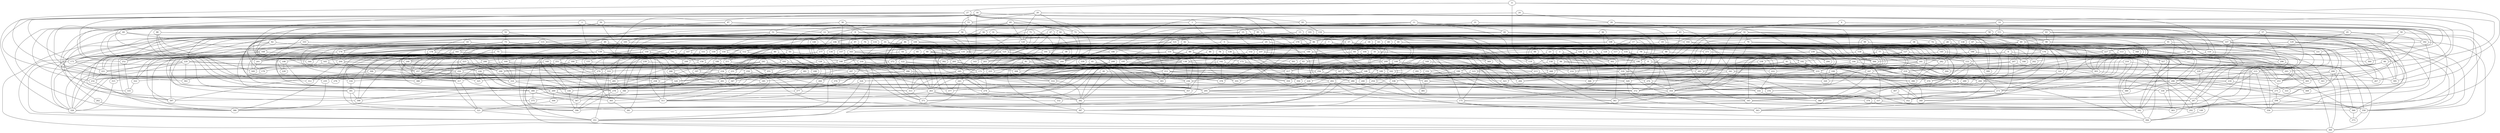 
graph graphname {
    0 -- 27
0 -- 328
0 -- 66
0 -- 395
0 -- 119
1 -- 392
1 -- 105
1 -- 361
1 -- 237
1 -- 95
2 -- 344
2 -- 288
2 -- 12
3 -- 8
3 -- 368
3 -- 318
3 -- 173
3 -- 278
4 -- 356
4 -- 323
4 -- 372
4 -- 45
5 -- 280
5 -- 90
6 -- 384
6 -- 305
6 -- 148
6 -- 166
6 -- 289
7 -- 209
7 -- 131
7 -- 390
7 -- 319
8 -- 229
8 -- 328
8 -- 336
8 -- 371
8 -- 215
8 -- 219
9 -- 97
9 -- 358
9 -- 236
9 -- 173
9 -- 178
9 -- 148
9 -- 221
10 -- 168
10 -- 201
10 -- 286
10 -- 320
11 -- 12
11 -- 203
11 -- 44
11 -- 399
11 -- 176
11 -- 212
11 -- 119
11 -- 308
12 -- 102
12 -- 135
12 -- 360
12 -- 140
13 -- 166
13 -- 391
13 -- 233
13 -- 74
13 -- 369
13 -- 245
13 -- 154
14 -- 253
14 -- 364
14 -- 237
14 -- 118
14 -- 111
15 -- 260
15 -- 236
15 -- 173
15 -- 303
15 -- 240
15 -- 378
15 -- 60
16 -- 96
16 -- 388
16 -- 392
16 -- 173
16 -- 56
16 -- 93
17 -- 264
17 -- 79
17 -- 112
17 -- 342
17 -- 23
17 -- 318
18 -- 290
18 -- 165
18 -- 300
18 -- 397
18 -- 143
18 -- 48
18 -- 207
18 -- 348
19 -- 376
19 -- 48
19 -- 278
20 -- 72
20 -- 252
20 -- 330
20 -- 267
20 -- 303
20 -- 53
20 -- 120
20 -- 156
21 -- 48
21 -- 299
21 -- 244
21 -- 45
22 -- 256
22 -- 339
22 -- 181
22 -- 270
23 -- 196
23 -- 265
23 -- 301
23 -- 368
23 -- 250
24 -- 244
24 -- 29
25 -- 357
25 -- 135
25 -- 114
25 -- 54
25 -- 282
25 -- 188
25 -- 127
26 -- 370
26 -- 314
26 -- 382
27 -- 195
27 -- 198
27 -- 326
27 -- 204
27 -- 53
27 -- 92
27 -- 382
28 -- 64
28 -- 257
28 -- 134
28 -- 331
28 -- 176
28 -- 282
28 -- 287
29 -- 34
29 -- 329
29 -- 266
29 -- 335
29 -- 380
30 -- 33
30 -- 226
30 -- 294
30 -- 232
30 -- 51
30 -- 182
30 -- 157
31 -- 370
31 -- 37
31 -- 329
31 -- 173
31 -- 174
31 -- 178
32 -- 384
32 -- 100
32 -- 327
32 -- 232
32 -- 76
32 -- 48
32 -- 372
32 -- 345
33 -- 365
33 -- 112
33 -- 216
33 -- 217
33 -- 314
33 -- 284
34 -- 262
34 -- 263
34 -- 40
34 -- 171
34 -- 159
35 -- 360
35 -- 203
35 -- 364
35 -- 83
35 -- 244
35 -- 217
35 -- 153
36 -- 108
36 -- 124
36 -- 197
37 -- 163
37 -- 141
37 -- 344
37 -- 114
37 -- 152
38 -- 153
38 -- 273
38 -- 321
38 -- 127
39 -- 244
39 -- 255
40 -- 64
40 -- 395
40 -- 143
40 -- 339
40 -- 348
41 -- 293
41 -- 233
41 -- 202
41 -- 141
41 -- 189
41 -- 254
42 -- 346
42 -- 131
42 -- 242
43 -- 98
43 -- 292
43 -- 358
43 -- 326
43 -- 106
43 -- 189
43 -- 94
44 -- 96
44 -- 224
44 -- 233
44 -- 268
44 -- 370
44 -- 282
45 -- 96
45 -- 331
45 -- 141
45 -- 305
46 -- 288
46 -- 369
46 -- 355
47 -- 176
47 -- 244
47 -- 86
47 -- 154
47 -- 125
47 -- 63
48 -- 389
48 -- 144
48 -- 214
49 -- 288
49 -- 139
49 -- 206
49 -- 112
49 -- 153
49 -- 250
50 -- 225
50 -- 386
50 -- 69
50 -- 82
50 -- 83
50 -- 55
51 -- 164
51 -- 261
51 -- 105
51 -- 142
51 -- 113
51 -- 245
51 -- 218
51 -- 159
52 -- 73
52 -- 252
52 -- 276
52 -- 254
52 -- 311
53 -- 353
53 -- 196
53 -- 177
53 -- 55
53 -- 56
54 -- 172
54 -- 206
55 -- 193
55 -- 226
55 -- 371
55 -- 372
56 -- 96
56 -- 201
56 -- 106
56 -- 399
56 -- 311
56 -- 249
56 -- 377
56 -- 213
57 -- 322
57 -- 292
57 -- 293
57 -- 296
57 -- 107
57 -- 121
58 -- 96
58 -- 98
58 -- 389
58 -- 166
58 -- 137
58 -- 187
58 -- 165
59 -- 331
59 -- 60
59 -- 358
60 -- 390
60 -- 200
60 -- 110
60 -- 274
60 -- 89
61 -- 386
61 -- 231
61 -- 295
61 -- 250
61 -- 380
61 -- 222
62 -- 98
62 -- 395
62 -- 107
62 -- 397
62 -- 148
62 -- 309
62 -- 182
62 -- 119
62 -- 221
63 -- 64
63 -- 128
63 -- 355
63 -- 342
63 -- 310
63 -- 123
64 -- 268
64 -- 369
64 -- 180
65 -- 263
65 -- 72
65 -- 362
65 -- 235
65 -- 110
65 -- 366
65 -- 120
66 -- 395
66 -- 260
66 -- 215
67 -- 192
67 -- 132
67 -- 135
67 -- 267
67 -- 273
67 -- 215
67 -- 319
68 -- 128
68 -- 256
68 -- 317
68 -- 327
69 -- 168
69 -- 220
69 -- 133
69 -- 391
70 -- 162
70 -- 227
70 -- 204
70 -- 150
70 -- 315
70 -- 125
71 -- 120
71 -- 266
71 -- 203
71 -- 334
72 -- 130
72 -- 144
72 -- 244
72 -- 126
73 -- 257
73 -- 164
73 -- 201
73 -- 388
73 -- 299
73 -- 302
73 -- 310
73 -- 217
73 -- 154
73 -- 253
73 -- 159
74 -- 283
74 -- 145
74 -- 227
74 -- 247
75 -- 201
75 -- 386
75 -- 354
75 -- 278
75 -- 94
76 -- 119
76 -- 372
76 -- 389
76 -- 127
77 -- 320
77 -- 356
77 -- 371
77 -- 212
77 -- 181
77 -- 316
78 -- 321
78 -- 196
78 -- 266
78 -- 301
78 -- 81
78 -- 243
78 -- 350
79 -- 294
79 -- 359
80 -- 193
80 -- 326
80 -- 208
80 -- 306
80 -- 211
80 -- 119
81 -- 152
81 -- 308
81 -- 278
81 -- 261
82 -- 326
82 -- 171
82 -- 179
82 -- 246
82 -- 186
83 -- 278
83 -- 214
83 -- 280
83 -- 217
84 -- 260
84 -- 284
84 -- 158
85 -- 272
86 -- 161
86 -- 228
86 -- 393
86 -- 207
86 -- 181
86 -- 157
86 -- 286
87 -- 391
87 -- 116
87 -- 251
87 -- 143
88 -- 312
88 -- 300
88 -- 109
88 -- 134
88 -- 349
89 -- 162
89 -- 234
89 -- 203
89 -- 175
89 -- 143
89 -- 266
90 -- 327
90 -- 203
90 -- 246
90 -- 313
90 -- 249
90 -- 188
90 -- 94
91 -- 275
91 -- 227
91 -- 187
91 -- 398
92 -- 394
92 -- 244
92 -- 171
92 -- 109
93 -- 384
93 -- 398
93 -- 115
93 -- 116
93 -- 218
94 -- 353
94 -- 162
94 -- 283
95 -- 107
95 -- 364
95 -- 163
95 -- 367
96 -- 237
96 -- 146
96 -- 214
96 -- 155
97 -- 163
97 -- 263
97 -- 205
97 -- 174
97 -- 271
97 -- 146
97 -- 221
98 -- 264
98 -- 144
98 -- 242
99 -- 161
99 -- 316
99 -- 118
100 -- 354
100 -- 324
100 -- 292
100 -- 276
100 -- 340
101 -- 345
101 -- 361
101 -- 121
102 -- 296
102 -- 147
102 -- 341
102 -- 302
103 -- 136
103 -- 321
104 -- 138
104 -- 363
104 -- 285
104 -- 214
104 -- 313
104 -- 253
105 -- 354
105 -- 258
105 -- 178
106 -- 134
106 -- 135
106 -- 328
106 -- 204
106 -- 177
106 -- 348
106 -- 319
107 -- 363
107 -- 267
107 -- 303
107 -- 146
107 -- 383
108 -- 192
108 -- 325
108 -- 231
108 -- 114
108 -- 342
109 -- 194
109 -- 197
109 -- 331
109 -- 272
109 -- 147
110 -- 181
110 -- 343
111 -- 130
111 -- 195
111 -- 292
111 -- 205
111 -- 343
112 -- 257
112 -- 392
112 -- 211
113 -- 384
113 -- 153
113 -- 229
113 -- 253
114 -- 192
114 -- 209
114 -- 372
115 -- 344
115 -- 161
115 -- 314
116 -- 170
116 -- 196
117 -- 272
117 -- 342
118 -- 194
118 -- 263
118 -- 273
118 -- 214
118 -- 222
119 -- 268
119 -- 213
119 -- 329
120 -- 162
120 -- 201
120 -- 191
121 -- 192
121 -- 136
121 -- 269
121 -- 186
121 -- 122
121 -- 285
121 -- 383
122 -- 234
122 -- 171
122 -- 293
122 -- 269
123 -- 240
123 -- 275
123 -- 382
124 -- 184
124 -- 138
124 -- 283
124 -- 242
125 -- 138
125 -- 171
125 -- 172
125 -- 173
125 -- 346
126 -- 189
126 -- 310
127 -- 194
127 -- 293
127 -- 181
127 -- 345
128 -- 354
128 -- 233
128 -- 302
128 -- 217
128 -- 188
129 -- 358
129 -- 366
129 -- 337
129 -- 308
129 -- 151
129 -- 318
130 -- 200
130 -- 178
130 -- 303
130 -- 190
130 -- 191
131 -- 291
131 -- 201
131 -- 332
131 -- 387
132 -- 302
132 -- 231
133 -- 138
133 -- 175
133 -- 369
133 -- 211
133 -- 250
133 -- 159
134 -- 257
134 -- 205
134 -- 244
134 -- 221
135 -- 336
135 -- 382
135 -- 222
136 -- 202
136 -- 363
136 -- 142
136 -- 175
136 -- 319
137 -- 283
137 -- 167
138 -- 233
138 -- 236
138 -- 374
138 -- 279
138 -- 316
139 -- 193
139 -- 166
139 -- 284
139 -- 269
139 -- 310
139 -- 252
140 -- 313
140 -- 188
140 -- 177
141 -- 352
142 -- 378
142 -- 171
142 -- 318
143 -- 245
144 -- 256
144 -- 323
144 -- 391
144 -- 148
144 -- 311
144 -- 376
145 -- 352
145 -- 196
146 -- 225
146 -- 209
146 -- 338
147 -- 251
147 -- 188
147 -- 397
148 -- 359
148 -- 375
148 -- 317
148 -- 329
148 -- 253
149 -- 394
150 -- 396
150 -- 394
150 -- 236
150 -- 310
150 -- 344
150 -- 156
151 -- 155
151 -- 188
151 -- 246
152 -- 378
152 -- 265
152 -- 305
153 -- 353
153 -- 354
153 -- 399
154 -- 257
154 -- 156
154 -- 253
155 -- 367
155 -- 340
155 -- 279
156 -- 357
156 -- 398
157 -- 354
157 -- 212
157 -- 279
157 -- 180
157 -- 220
157 -- 222
158 -- 214
158 -- 236
158 -- 341
158 -- 268
159 -- 384
159 -- 295
159 -- 371
159 -- 365
159 -- 334
159 -- 180
159 -- 219
159 -- 317
160 -- 336
160 -- 347
160 -- 179
160 -- 167
161 -- 192
161 -- 322
161 -- 361
161 -- 387
161 -- 334
161 -- 276
162 -- 270
162 -- 350
163 -- 231
163 -- 204
163 -- 287
163 -- 378
163 -- 351
164 -- 285
164 -- 325
164 -- 255
165 -- 257
165 -- 349
165 -- 229
167 -- 359
167 -- 265
168 -- 192
168 -- 272
168 -- 377
168 -- 252
168 -- 349
168 -- 351
169 -- 275
169 -- 280
169 -- 291
169 -- 319
170 -- 256
170 -- 295
170 -- 176
170 -- 183
170 -- 381
171 -- 240
171 -- 185
172 -- 256
172 -- 314
172 -- 253
173 -- 234
173 -- 221
173 -- 351
174 -- 204
174 -- 397
174 -- 342
175 -- 292
175 -- 363
175 -- 396
176 -- 320
176 -- 295
176 -- 327
176 -- 242
176 -- 380
177 -- 195
177 -- 326
177 -- 398
177 -- 216
177 -- 350
178 -- 193
178 -- 198
178 -- 244
178 -- 246
179 -- 362
180 -- 197
180 -- 396
180 -- 269
180 -- 247
180 -- 255
181 -- 199
181 -- 264
181 -- 270
181 -- 247
182 -- 360
182 -- 227
182 -- 287
183 -- 194
183 -- 198
183 -- 359
183 -- 274
183 -- 375
183 -- 344
184 -- 352
184 -- 185
184 -- 299
184 -- 232
185 -- 311
186 -- 312
186 -- 195
186 -- 208
187 -- 296
187 -- 238
187 -- 287
188 -- 299
188 -- 280
189 -- 387
189 -- 284
189 -- 254
190 -- 360
190 -- 209
190 -- 305
190 -- 199
191 -- 203
191 -- 246
191 -- 222
192 -- 199
192 -- 337
192 -- 219
192 -- 232
193 -- 260
193 -- 197
193 -- 376
194 -- 233
194 -- 394
194 -- 268
195 -- 372
195 -- 382
196 -- 257
196 -- 329
196 -- 219
197 -- 258
197 -- 393
197 -- 269
198 -- 336
198 -- 228
199 -- 224
199 -- 350
199 -- 346
199 -- 218
199 -- 254
200 -- 290
200 -- 298
200 -- 373
200 -- 253
201 -- 349
202 -- 269
202 -- 337
202 -- 361
202 -- 381
203 -- 243
204 -- 306
204 -- 213
204 -- 312
205 -- 225
205 -- 235
205 -- 308
205 -- 245
206 -- 299
206 -- 274
206 -- 310
206 -- 311
206 -- 221
207 -- 292
207 -- 297
207 -- 340
207 -- 219
208 -- 226
208 -- 247
209 -- 354
209 -- 356
209 -- 231
209 -- 280
209 -- 250
210 -- 363
210 -- 219
210 -- 333
211 -- 248
211 -- 297
212 -- 359
212 -- 388
212 -- 263
212 -- 393
212 -- 368
213 -- 267
213 -- 363
213 -- 374
215 -- 354
215 -- 356
215 -- 290
215 -- 343
216 -- 355
216 -- 217
216 -- 347
216 -- 286
216 -- 351
217 -- 359
217 -- 236
217 -- 280
218 -- 273
218 -- 309
219 -- 289
219 -- 328
219 -- 370
219 -- 340
220 -- 259
220 -- 326
220 -- 263
220 -- 362
220 -- 221
221 -- 232
222 -- 316
223 -- 336
223 -- 330
223 -- 299
223 -- 349
224 -- 357
225 -- 287
225 -- 235
226 -- 325
226 -- 311
226 -- 396
227 -- 229
227 -- 295
229 -- 330
229 -- 395
230 -- 384
230 -- 283
230 -- 347
230 -- 387
230 -- 366
231 -- 261
232 -- 386
233 -- 320
233 -- 390
233 -- 368
234 -- 261
234 -- 295
234 -- 285
235 -- 386
236 -- 278
236 -- 376
236 -- 357
237 -- 327
237 -- 393
237 -- 384
237 -- 245
237 -- 374
238 -- 320
238 -- 308
239 -- 248
239 -- 257
239 -- 381
241 -- 259
241 -- 260
241 -- 360
241 -- 265
241 -- 306
241 -- 277
241 -- 317
242 -- 376
243 -- 377
243 -- 396
243 -- 382
244 -- 382
245 -- 295
245 -- 328
245 -- 274
245 -- 313
246 -- 259
246 -- 269
246 -- 317
247 -- 315
247 -- 380
247 -- 266
249 -- 288
249 -- 328
249 -- 311
250 -- 258
250 -- 317
250 -- 312
251 -- 388
251 -- 279
251 -- 277
251 -- 347
252 -- 335
253 -- 275
254 -- 263
254 -- 372
255 -- 313
256 -- 352
256 -- 260
257 -- 290
257 -- 269
257 -- 388
258 -- 269
258 -- 357
259 -- 322
259 -- 387
259 -- 270
259 -- 347
260 -- 311
261 -- 300
261 -- 274
262 -- 386
263 -- 332
263 -- 367
263 -- 371
263 -- 340
265 -- 385
265 -- 372
266 -- 330
266 -- 345
268 -- 338
269 -- 397
269 -- 304
269 -- 311
269 -- 287
270 -- 354
270 -- 278
270 -- 316
271 -- 282
271 -- 323
272 -- 386
272 -- 303
273 -- 352
273 -- 345
273 -- 379
274 -- 382
275 -- 298
277 -- 379
277 -- 304
278 -- 396
279 -- 326
279 -- 378
280 -- 295
280 -- 394
280 -- 316
281 -- 347
281 -- 295
282 -- 390
283 -- 284
283 -- 380
285 -- 346
286 -- 323
286 -- 326
286 -- 336
286 -- 337
287 -- 292
288 -- 367
288 -- 313
289 -- 352
290 -- 394
290 -- 340
290 -- 313
291 -- 385
293 -- 366
295 -- 321
295 -- 337
296 -- 360
296 -- 341
297 -- 324
297 -- 300
298 -- 356
298 -- 342
298 -- 358
299 -- 310
300 -- 367
300 -- 375
302 -- 318
303 -- 355
303 -- 358
304 -- 321
305 -- 333
306 -- 397
307 -- 352
308 -- 314
310 -- 336
311 -- 326
311 -- 342
313 -- 371
314 -- 382
315 -- 326
316 -- 380
317 -- 321
318 -- 390
318 -- 329
318 -- 334
319 -- 325
319 -- 365
319 -- 351
321 -- 351
322 -- 335
324 -- 346
324 -- 351
327 -- 394
328 -- 351
329 -- 372
329 -- 342
329 -- 377
330 -- 383
331 -- 383
334 -- 391
336 -- 396
337 -- 363
337 -- 366
338 -- 387
341 -- 353
341 -- 354
341 -- 347
342 -- 394
345 -- 386
345 -- 358
346 -- 365
347 -- 365
348 -- 358
351 -- 360
353 -- 389
353 -- 363
354 -- 361
358 -- 373
365 -- 381
366 -- 373
367 -- 396
379 -- 383
382 -- 387
391 -- 396
391 -- 398

}
